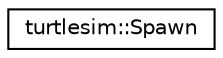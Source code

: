digraph "Graphical Class Hierarchy"
{
  edge [fontname="Helvetica",fontsize="10",labelfontname="Helvetica",labelfontsize="10"];
  node [fontname="Helvetica",fontsize="10",shape=record];
  rankdir="LR";
  Node1 [label="turtlesim::Spawn",height=0.2,width=0.4,color="black", fillcolor="white", style="filled",URL="$classturtlesim_1_1_spawn.html"];
}
